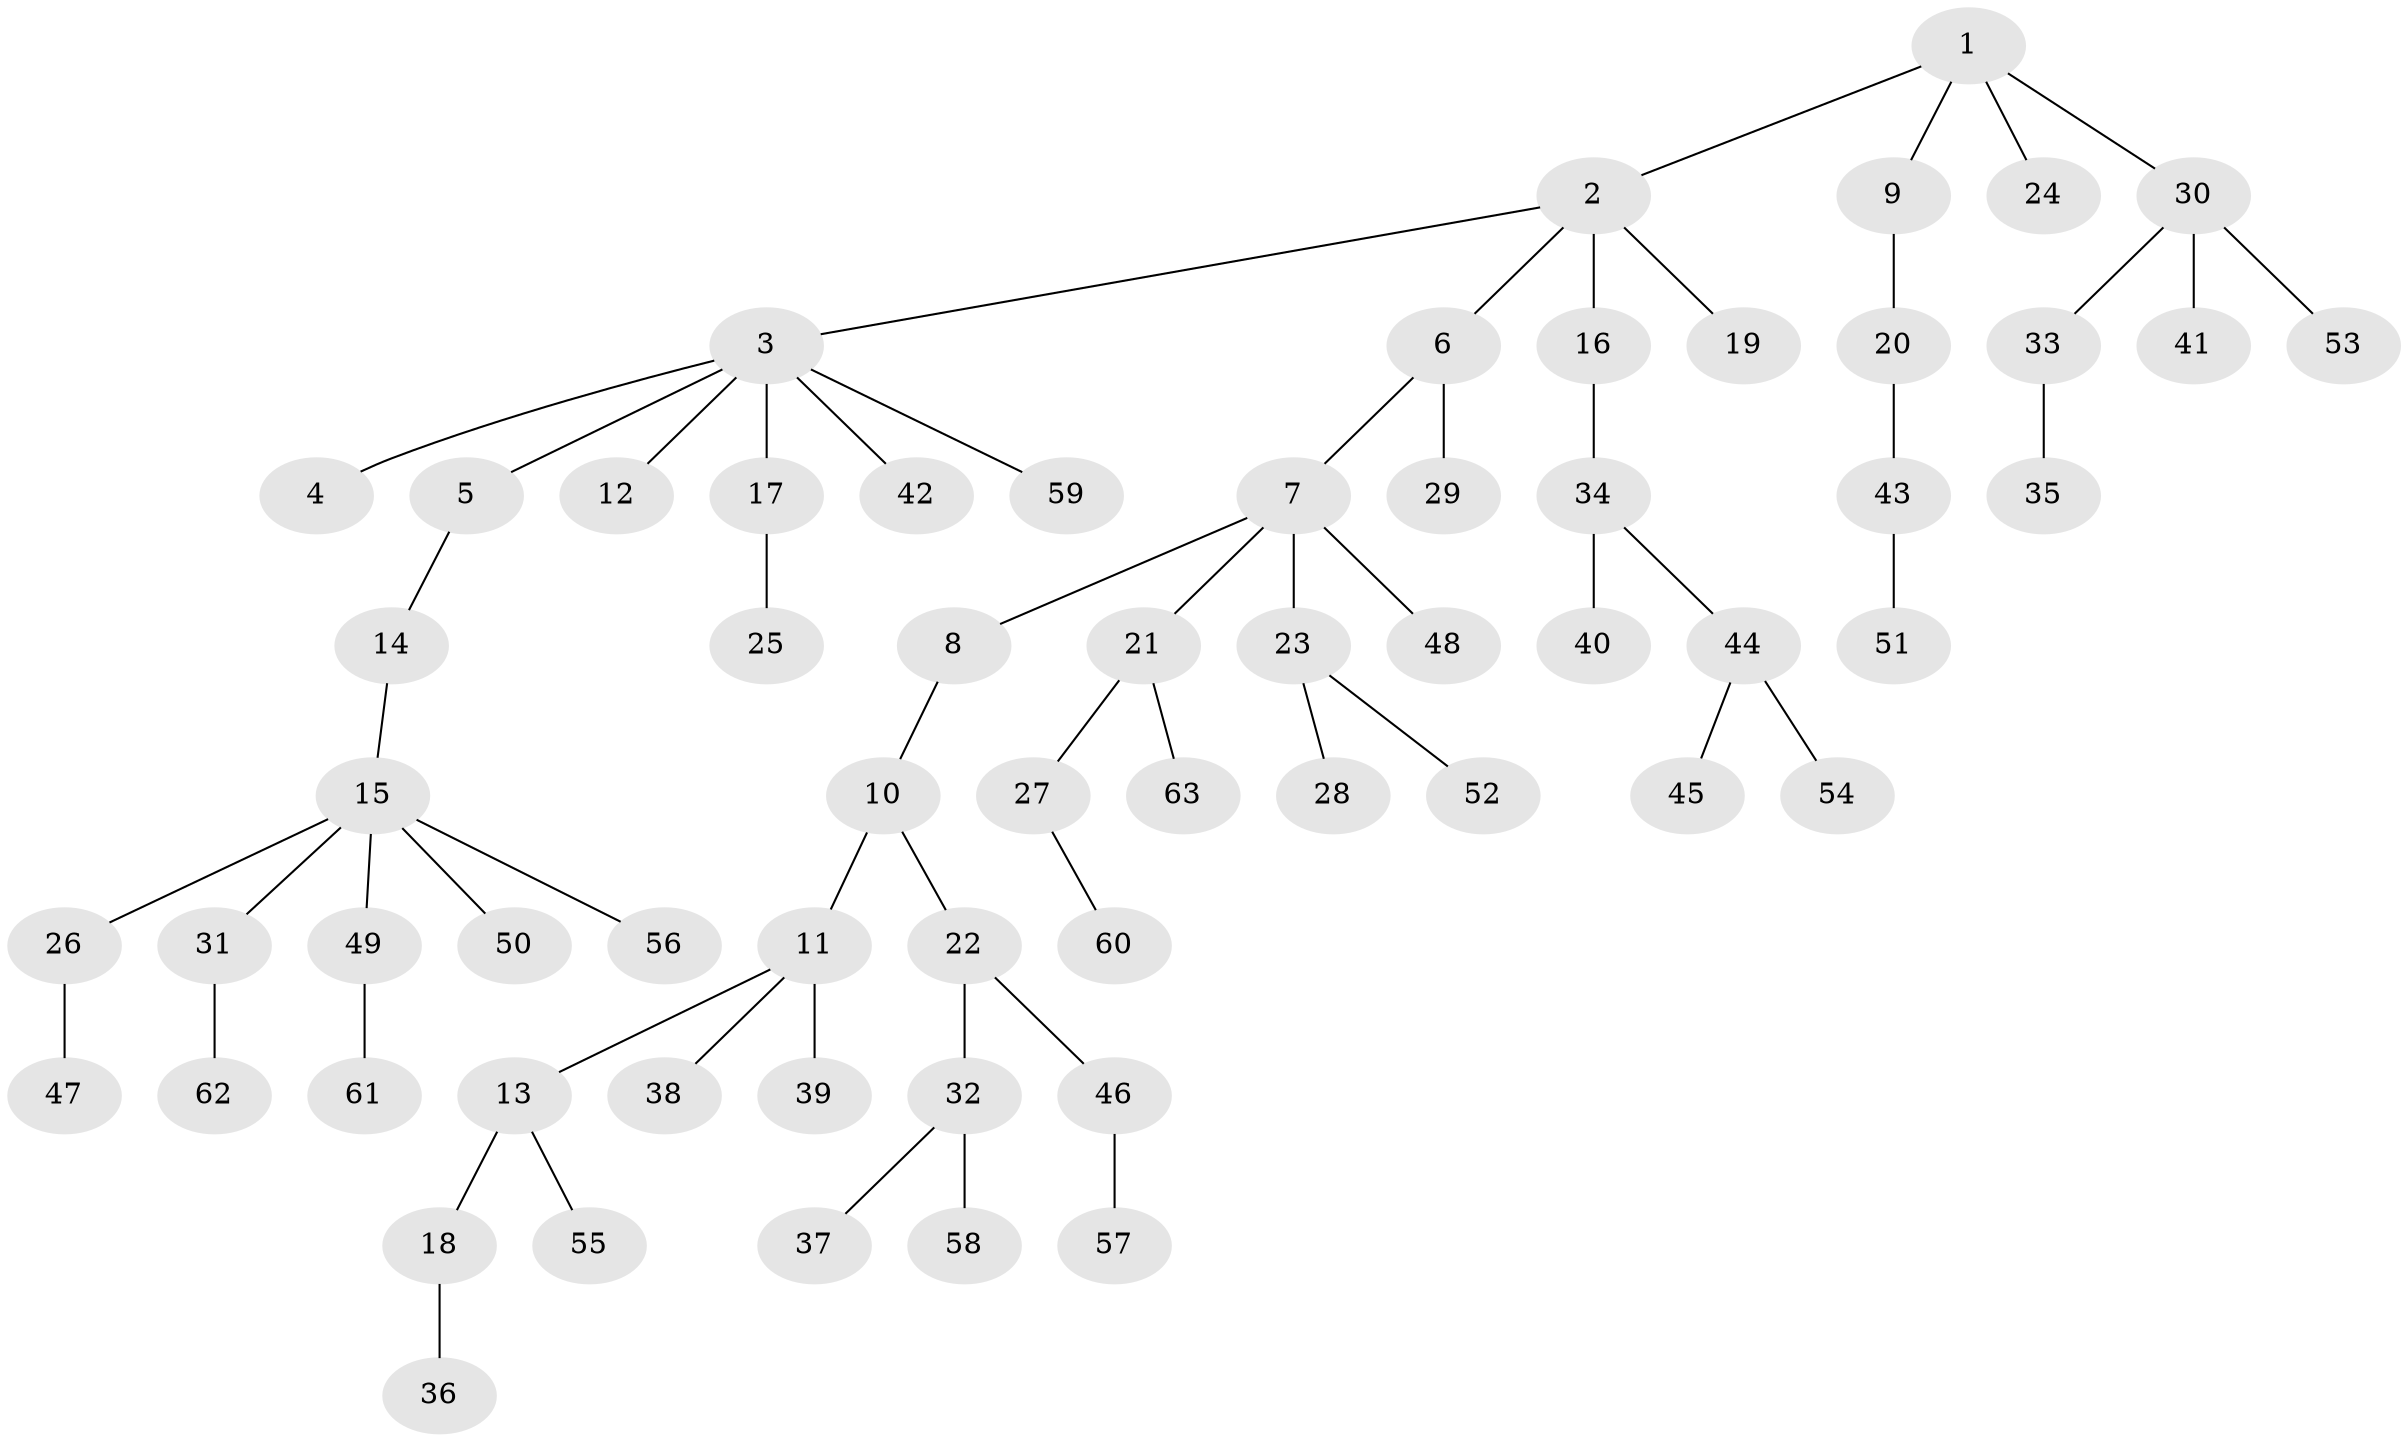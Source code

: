 // Generated by graph-tools (version 1.1) at 2025/53/03/09/25 04:53:32]
// undirected, 63 vertices, 62 edges
graph export_dot {
graph [start="1"]
  node [color=gray90,style=filled];
  1;
  2;
  3;
  4;
  5;
  6;
  7;
  8;
  9;
  10;
  11;
  12;
  13;
  14;
  15;
  16;
  17;
  18;
  19;
  20;
  21;
  22;
  23;
  24;
  25;
  26;
  27;
  28;
  29;
  30;
  31;
  32;
  33;
  34;
  35;
  36;
  37;
  38;
  39;
  40;
  41;
  42;
  43;
  44;
  45;
  46;
  47;
  48;
  49;
  50;
  51;
  52;
  53;
  54;
  55;
  56;
  57;
  58;
  59;
  60;
  61;
  62;
  63;
  1 -- 2;
  1 -- 9;
  1 -- 24;
  1 -- 30;
  2 -- 3;
  2 -- 6;
  2 -- 16;
  2 -- 19;
  3 -- 4;
  3 -- 5;
  3 -- 12;
  3 -- 17;
  3 -- 42;
  3 -- 59;
  5 -- 14;
  6 -- 7;
  6 -- 29;
  7 -- 8;
  7 -- 21;
  7 -- 23;
  7 -- 48;
  8 -- 10;
  9 -- 20;
  10 -- 11;
  10 -- 22;
  11 -- 13;
  11 -- 38;
  11 -- 39;
  13 -- 18;
  13 -- 55;
  14 -- 15;
  15 -- 26;
  15 -- 31;
  15 -- 49;
  15 -- 50;
  15 -- 56;
  16 -- 34;
  17 -- 25;
  18 -- 36;
  20 -- 43;
  21 -- 27;
  21 -- 63;
  22 -- 32;
  22 -- 46;
  23 -- 28;
  23 -- 52;
  26 -- 47;
  27 -- 60;
  30 -- 33;
  30 -- 41;
  30 -- 53;
  31 -- 62;
  32 -- 37;
  32 -- 58;
  33 -- 35;
  34 -- 40;
  34 -- 44;
  43 -- 51;
  44 -- 45;
  44 -- 54;
  46 -- 57;
  49 -- 61;
}
